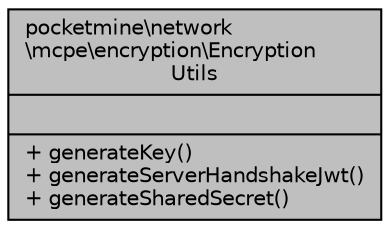 digraph "pocketmine\network\mcpe\encryption\EncryptionUtils"
{
 // INTERACTIVE_SVG=YES
 // LATEX_PDF_SIZE
  edge [fontname="Helvetica",fontsize="10",labelfontname="Helvetica",labelfontsize="10"];
  node [fontname="Helvetica",fontsize="10",shape=record];
  Node1 [label="{pocketmine\\network\l\\mcpe\\encryption\\Encryption\lUtils\n||+ generateKey()\l+ generateServerHandshakeJwt()\l+ generateSharedSecret()\l}",height=0.2,width=0.4,color="black", fillcolor="grey75", style="filled", fontcolor="black",tooltip=" "];
}

